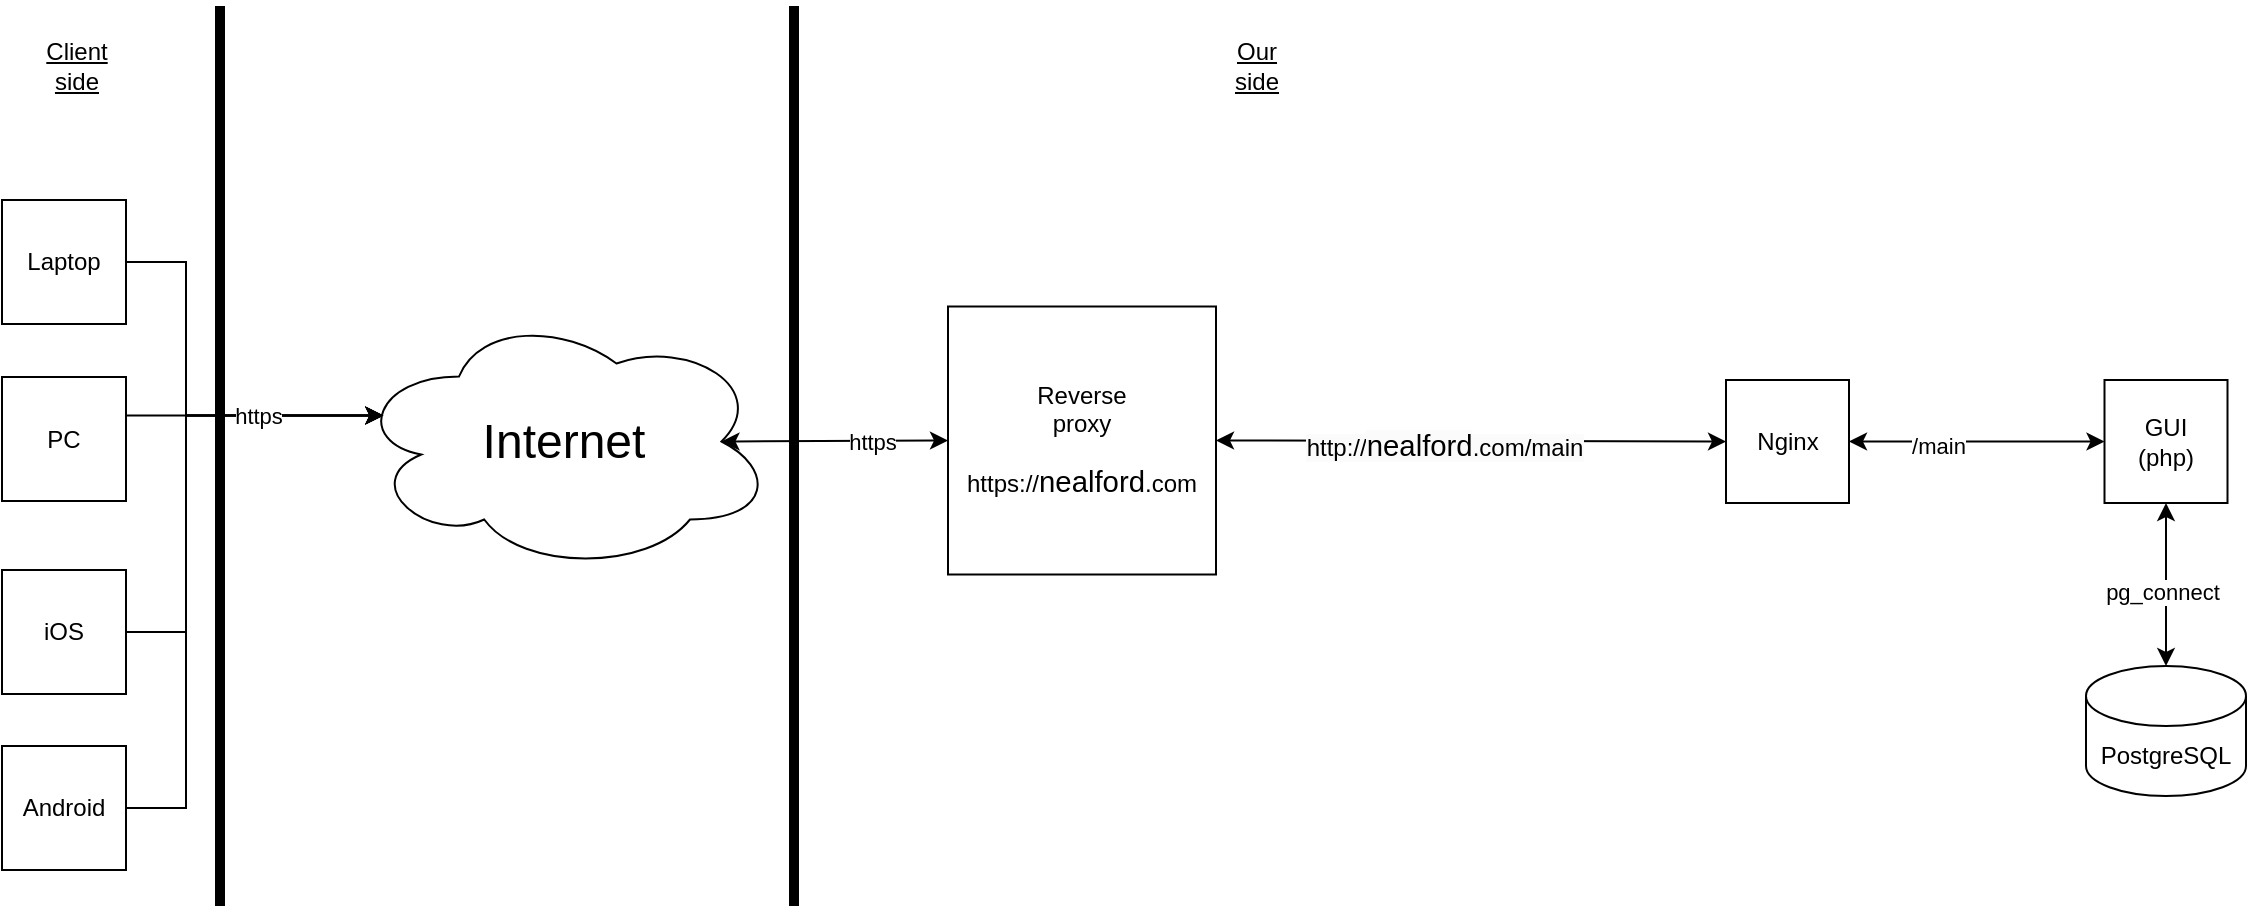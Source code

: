 <mxfile version="26.0.9">
  <diagram name="Страница — 1" id="_R4RXjwRnTJChZPuDV2o">
    <mxGraphModel dx="819" dy="482" grid="1" gridSize="10" guides="1" tooltips="1" connect="1" arrows="1" fold="1" page="1" pageScale="1" pageWidth="827" pageHeight="1169" background="#ffffff" math="0" shadow="0">
      <root>
        <mxCell id="0" />
        <mxCell id="1" parent="0" />
        <mxCell id="RnP18blMsBBMerziqIrX-5" value="&lt;font style=&quot;font-size: 24px;&quot;&gt;Internet&lt;/font&gt;" style="ellipse;shape=cloud;whiteSpace=wrap;html=1;" parent="1" vertex="1">
          <mxGeometry x="194" y="232.75" width="210" height="130" as="geometry" />
        </mxCell>
        <mxCell id="RnP18blMsBBMerziqIrX-6" value="" style="group" parent="1" vertex="1" connectable="0">
          <mxGeometry x="18" y="177" width="62" height="63" as="geometry" />
        </mxCell>
        <mxCell id="RnP18blMsBBMerziqIrX-3" value="Laptop" style="whiteSpace=wrap;html=1;aspect=fixed;" parent="RnP18blMsBBMerziqIrX-6" vertex="1">
          <mxGeometry width="62" height="62" as="geometry" />
        </mxCell>
        <mxCell id="RnP18blMsBBMerziqIrX-7" value="Reverse&lt;div&gt;proxy&lt;/div&gt;&lt;div&gt;&lt;br&gt;&lt;/div&gt;&lt;div&gt;https://&lt;span style=&quot;font-size:11.0pt;line-height:107%;&lt;br/&gt;font-family:&amp;quot;Calibri&amp;quot;,sans-serif;mso-ascii-theme-font:minor-latin;mso-fareast-font-family:&lt;br/&gt;Calibri;mso-fareast-theme-font:minor-latin;mso-hansi-theme-font:minor-latin;&lt;br/&gt;mso-bidi-font-family:&amp;quot;Times New Roman&amp;quot;;mso-bidi-theme-font:minor-bidi;&lt;br/&gt;mso-ansi-language:RU;mso-fareast-language:EN-US;mso-bidi-language:AR-SA&quot;&gt;nealford&lt;/span&gt;.com&lt;/div&gt;" style="whiteSpace=wrap;html=1;aspect=fixed;" parent="1" vertex="1">
          <mxGeometry x="491" y="230.25" width="134" height="134" as="geometry" />
        </mxCell>
        <mxCell id="RnP18blMsBBMerziqIrX-9" value="Client&lt;div&gt;side&lt;/div&gt;" style="text;html=1;align=center;verticalAlign=middle;resizable=0;points=[];autosize=1;strokeColor=none;fillColor=none;fontStyle=4" parent="1" vertex="1">
          <mxGeometry x="30" y="90" width="50" height="40" as="geometry" />
        </mxCell>
        <mxCell id="RnP18blMsBBMerziqIrX-10" value="" style="endArrow=none;html=1;rounded=0;strokeWidth=5;" parent="1" edge="1">
          <mxGeometry width="50" height="50" relative="1" as="geometry">
            <mxPoint x="127" y="530" as="sourcePoint" />
            <mxPoint x="127" y="80" as="targetPoint" />
          </mxGeometry>
        </mxCell>
        <mxCell id="RnP18blMsBBMerziqIrX-13" value="" style="endArrow=none;html=1;rounded=0;strokeWidth=5;" parent="1" edge="1">
          <mxGeometry width="50" height="50" relative="1" as="geometry">
            <mxPoint x="414" y="530" as="sourcePoint" />
            <mxPoint x="414" y="80" as="targetPoint" />
          </mxGeometry>
        </mxCell>
        <mxCell id="RnP18blMsBBMerziqIrX-14" value="Our&lt;div&gt;side&lt;/div&gt;" style="text;html=1;align=center;verticalAlign=middle;resizable=0;points=[];autosize=1;strokeColor=none;fillColor=none;fontStyle=4" parent="1" vertex="1">
          <mxGeometry x="620" y="90" width="50" height="40" as="geometry" />
        </mxCell>
        <mxCell id="RnP18blMsBBMerziqIrX-17" value="" style="group" parent="1" vertex="1" connectable="0">
          <mxGeometry x="18" y="265.5" width="62" height="63" as="geometry" />
        </mxCell>
        <mxCell id="RnP18blMsBBMerziqIrX-18" value="PC" style="whiteSpace=wrap;html=1;aspect=fixed;" parent="RnP18blMsBBMerziqIrX-17" vertex="1">
          <mxGeometry width="62" height="62" as="geometry" />
        </mxCell>
        <mxCell id="RnP18blMsBBMerziqIrX-19" value="" style="group" parent="1" vertex="1" connectable="0">
          <mxGeometry x="18" y="362" width="62" height="63" as="geometry" />
        </mxCell>
        <mxCell id="RnP18blMsBBMerziqIrX-20" value="iOS" style="whiteSpace=wrap;html=1;aspect=fixed;" parent="RnP18blMsBBMerziqIrX-19" vertex="1">
          <mxGeometry width="62" height="62" as="geometry" />
        </mxCell>
        <mxCell id="RnP18blMsBBMerziqIrX-21" value="" style="group" parent="1" vertex="1" connectable="0">
          <mxGeometry x="18" y="450" width="62" height="63" as="geometry" />
        </mxCell>
        <mxCell id="RnP18blMsBBMerziqIrX-22" value="Android" style="whiteSpace=wrap;html=1;aspect=fixed;" parent="RnP18blMsBBMerziqIrX-21" vertex="1">
          <mxGeometry width="62" height="62" as="geometry" />
        </mxCell>
        <mxCell id="RnP18blMsBBMerziqIrX-23" style="edgeStyle=orthogonalEdgeStyle;rounded=0;orthogonalLoop=1;jettySize=auto;html=1;exitX=1;exitY=0.5;exitDx=0;exitDy=0;entryX=0.07;entryY=0.4;entryDx=0;entryDy=0;entryPerimeter=0;" parent="1" source="RnP18blMsBBMerziqIrX-18" target="RnP18blMsBBMerziqIrX-5" edge="1">
          <mxGeometry relative="1" as="geometry">
            <Array as="points">
              <mxPoint x="80" y="284" />
            </Array>
          </mxGeometry>
        </mxCell>
        <mxCell id="RnP18blMsBBMerziqIrX-24" style="edgeStyle=orthogonalEdgeStyle;rounded=0;orthogonalLoop=1;jettySize=auto;html=1;exitX=1;exitY=0.5;exitDx=0;exitDy=0;entryX=0.07;entryY=0.4;entryDx=0;entryDy=0;entryPerimeter=0;" parent="1" source="RnP18blMsBBMerziqIrX-3" target="RnP18blMsBBMerziqIrX-5" edge="1">
          <mxGeometry relative="1" as="geometry">
            <Array as="points">
              <mxPoint x="110" y="208" />
              <mxPoint x="110" y="284" />
            </Array>
          </mxGeometry>
        </mxCell>
        <mxCell id="RnP18blMsBBMerziqIrX-25" style="edgeStyle=orthogonalEdgeStyle;rounded=0;orthogonalLoop=1;jettySize=auto;html=1;exitX=1;exitY=0.5;exitDx=0;exitDy=0;entryX=0.07;entryY=0.4;entryDx=0;entryDy=0;entryPerimeter=0;" parent="1" source="RnP18blMsBBMerziqIrX-20" target="RnP18blMsBBMerziqIrX-5" edge="1">
          <mxGeometry relative="1" as="geometry">
            <Array as="points">
              <mxPoint x="110" y="393" />
              <mxPoint x="110" y="284" />
            </Array>
          </mxGeometry>
        </mxCell>
        <mxCell id="RnP18blMsBBMerziqIrX-26" style="edgeStyle=orthogonalEdgeStyle;rounded=0;orthogonalLoop=1;jettySize=auto;html=1;exitX=1;exitY=0.5;exitDx=0;exitDy=0;entryX=0.07;entryY=0.4;entryDx=0;entryDy=0;entryPerimeter=0;" parent="1" source="RnP18blMsBBMerziqIrX-22" target="RnP18blMsBBMerziqIrX-5" edge="1">
          <mxGeometry relative="1" as="geometry">
            <Array as="points">
              <mxPoint x="110" y="481" />
              <mxPoint x="110" y="284" />
            </Array>
          </mxGeometry>
        </mxCell>
        <mxCell id="9vrs2LWYSdKxphmmJlrF-6" value="https" style="edgeLabel;html=1;align=center;verticalAlign=middle;resizable=0;points=[];" vertex="1" connectable="0" parent="RnP18blMsBBMerziqIrX-26">
          <mxGeometry x="0.613" relative="1" as="geometry">
            <mxPoint as="offset" />
          </mxGeometry>
        </mxCell>
        <mxCell id="RnP18blMsBBMerziqIrX-29" value="Nginx" style="whiteSpace=wrap;html=1;aspect=fixed;" parent="1" vertex="1">
          <mxGeometry x="880" y="267" width="61.5" height="61.5" as="geometry" />
        </mxCell>
        <mxCell id="RnP18blMsBBMerziqIrX-34" value="PostgreSQL" style="shape=cylinder3;whiteSpace=wrap;html=1;boundedLbl=1;backgroundOutline=1;size=15;" parent="1" vertex="1">
          <mxGeometry x="1060" y="410" width="80" height="65" as="geometry" />
        </mxCell>
        <mxCell id="RnP18blMsBBMerziqIrX-36" value="GUI&lt;div&gt;(php)&lt;/div&gt;" style="whiteSpace=wrap;html=1;aspect=fixed;" parent="1" vertex="1">
          <mxGeometry x="1069.25" y="267" width="61.5" height="61.5" as="geometry" />
        </mxCell>
        <mxCell id="9vrs2LWYSdKxphmmJlrF-8" value="" style="endArrow=classic;startArrow=classic;html=1;rounded=0;entryX=0.5;entryY=1;entryDx=0;entryDy=0;exitX=0.5;exitY=0;exitDx=0;exitDy=0;exitPerimeter=0;" edge="1" parent="1" source="RnP18blMsBBMerziqIrX-34" target="RnP18blMsBBMerziqIrX-36">
          <mxGeometry width="50" height="50" relative="1" as="geometry">
            <mxPoint x="970" y="350" as="sourcePoint" />
            <mxPoint x="1020" y="300" as="targetPoint" />
          </mxGeometry>
        </mxCell>
        <mxCell id="9vrs2LWYSdKxphmmJlrF-9" value="pg_connect" style="edgeLabel;html=1;align=center;verticalAlign=middle;resizable=0;points=[];" vertex="1" connectable="0" parent="9vrs2LWYSdKxphmmJlrF-8">
          <mxGeometry x="-0.074" y="2" relative="1" as="geometry">
            <mxPoint as="offset" />
          </mxGeometry>
        </mxCell>
        <mxCell id="9vrs2LWYSdKxphmmJlrF-10" value="" style="endArrow=classic;startArrow=classic;html=1;rounded=0;entryX=0;entryY=0.5;entryDx=0;entryDy=0;exitX=1;exitY=0.5;exitDx=0;exitDy=0;" edge="1" parent="1" source="RnP18blMsBBMerziqIrX-29" target="RnP18blMsBBMerziqIrX-36">
          <mxGeometry width="50" height="50" relative="1" as="geometry">
            <mxPoint x="970" y="350" as="sourcePoint" />
            <mxPoint x="1020" y="300" as="targetPoint" />
          </mxGeometry>
        </mxCell>
        <mxCell id="9vrs2LWYSdKxphmmJlrF-11" value="/main" style="edgeLabel;html=1;align=center;verticalAlign=middle;resizable=0;points=[];" vertex="1" connectable="0" parent="9vrs2LWYSdKxphmmJlrF-10">
          <mxGeometry x="-0.31" y="-2" relative="1" as="geometry">
            <mxPoint as="offset" />
          </mxGeometry>
        </mxCell>
        <mxCell id="9vrs2LWYSdKxphmmJlrF-13" value="" style="endArrow=classic;startArrow=classic;html=1;rounded=0;entryX=0;entryY=0.5;entryDx=0;entryDy=0;exitX=1;exitY=0.5;exitDx=0;exitDy=0;" edge="1" parent="1" source="RnP18blMsBBMerziqIrX-7" target="RnP18blMsBBMerziqIrX-29">
          <mxGeometry width="50" height="50" relative="1" as="geometry">
            <mxPoint x="770" y="340" as="sourcePoint" />
            <mxPoint x="820" y="290" as="targetPoint" />
          </mxGeometry>
        </mxCell>
        <mxCell id="9vrs2LWYSdKxphmmJlrF-14" value="&lt;span style=&quot;color: rgb(0, 0, 0); font-size: 12px; text-wrap: wrap; background-color: rgb(251, 251, 251); float: none; display: inline !important;&quot;&gt;http://&lt;/span&gt;&lt;span style=&quot;color: rgb(0, 0, 0); text-wrap: wrap; background-color: rgb(251, 251, 251); font-size: 11pt; line-height: 15.693px;&quot;&gt;nealford&lt;/span&gt;&lt;span style=&quot;color: rgb(0, 0, 0); font-size: 12px; text-wrap: wrap; background-color: rgb(251, 251, 251); float: none; display: inline !important;&quot;&gt;.com/main&lt;/span&gt;" style="edgeLabel;html=1;align=center;verticalAlign=middle;resizable=0;points=[];" vertex="1" connectable="0" parent="9vrs2LWYSdKxphmmJlrF-13">
          <mxGeometry x="-0.11" y="-2" relative="1" as="geometry">
            <mxPoint as="offset" />
          </mxGeometry>
        </mxCell>
        <mxCell id="9vrs2LWYSdKxphmmJlrF-15" value="" style="endArrow=classic;startArrow=classic;html=1;rounded=0;exitX=0.875;exitY=0.5;exitDx=0;exitDy=0;exitPerimeter=0;entryX=0;entryY=0.5;entryDx=0;entryDy=0;" edge="1" parent="1" source="RnP18blMsBBMerziqIrX-5" target="RnP18blMsBBMerziqIrX-7">
          <mxGeometry width="50" height="50" relative="1" as="geometry">
            <mxPoint x="480" y="310" as="sourcePoint" />
            <mxPoint x="530" y="260" as="targetPoint" />
          </mxGeometry>
        </mxCell>
        <mxCell id="9vrs2LWYSdKxphmmJlrF-16" value="https" style="edgeLabel;html=1;align=center;verticalAlign=middle;resizable=0;points=[];" vertex="1" connectable="0" parent="9vrs2LWYSdKxphmmJlrF-15">
          <mxGeometry x="0.335" relative="1" as="geometry">
            <mxPoint as="offset" />
          </mxGeometry>
        </mxCell>
      </root>
    </mxGraphModel>
  </diagram>
</mxfile>
